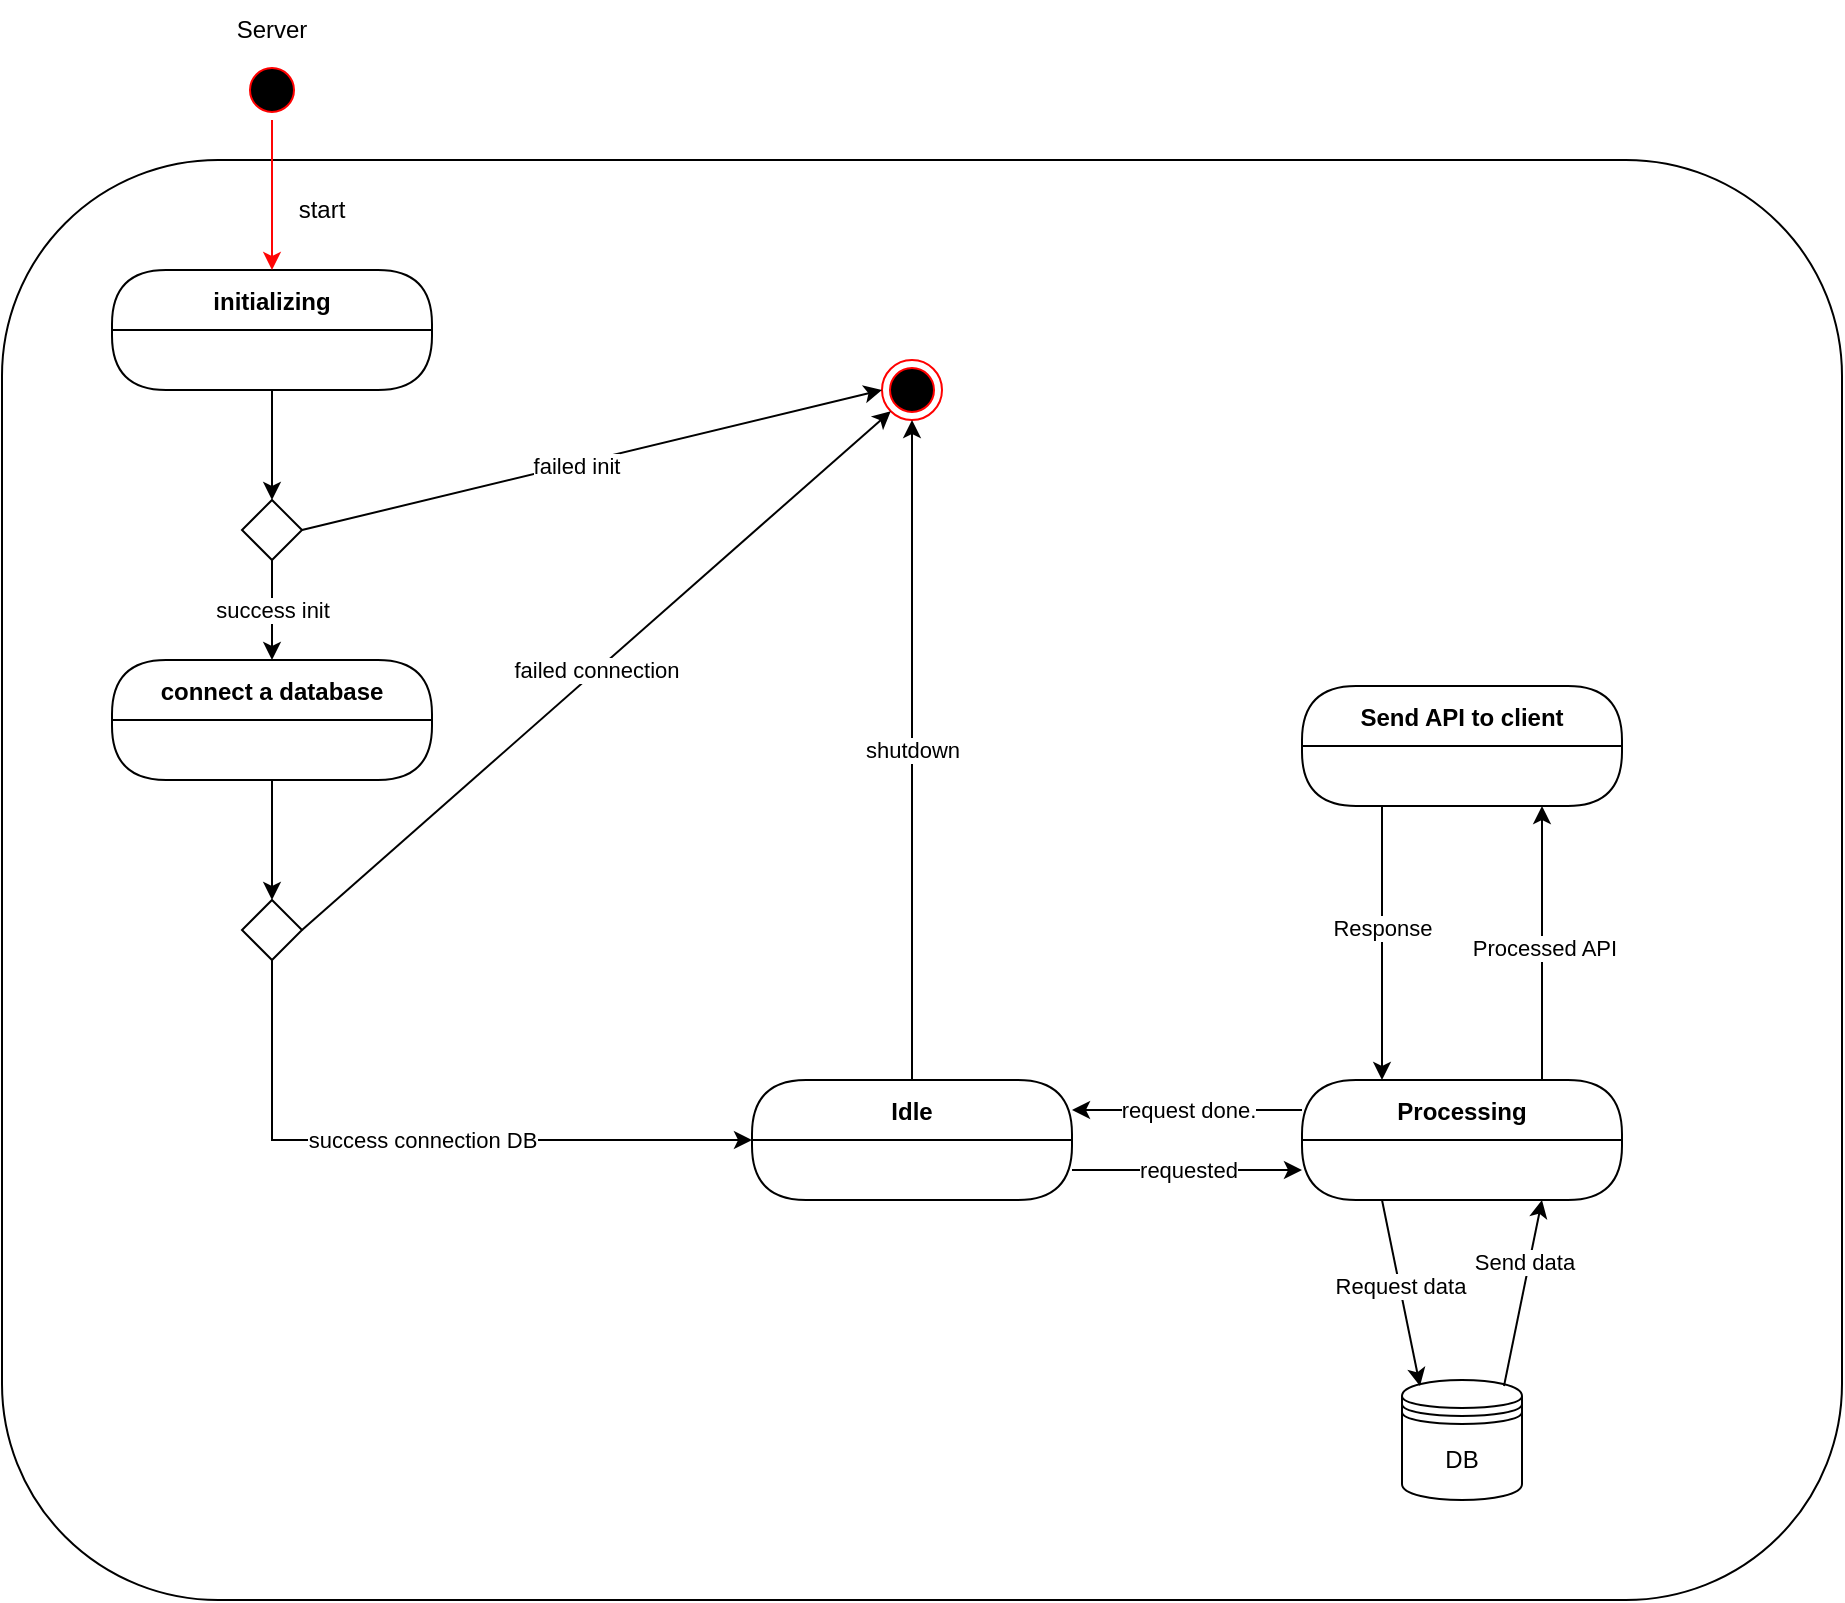 <mxfile version="24.8.3">
  <diagram name="Page-1" id="e7e014a7-5840-1c2e-5031-d8a46d1fe8dd">
    <mxGraphModel dx="463" dy="605" grid="1" gridSize="10" guides="1" tooltips="1" connect="1" arrows="1" fold="1" page="1" pageScale="1" pageWidth="1169" pageHeight="826" background="none" math="0" shadow="0">
      <root>
        <mxCell id="0" />
        <mxCell id="1" parent="0" />
        <mxCell id="ILF2Rl3uya5SENsH_AGz-44" value="" style="rounded=1;whiteSpace=wrap;html=1;" vertex="1" parent="1">
          <mxGeometry x="70" y="120" width="920" height="720" as="geometry" />
        </mxCell>
        <mxCell id="ILF2Rl3uya5SENsH_AGz-41" value="" style="ellipse;html=1;shape=startState;fillColor=#000000;strokeColor=#ff0000;" vertex="1" parent="1">
          <mxGeometry x="190" y="70" width="30" height="30" as="geometry" />
        </mxCell>
        <mxCell id="ILF2Rl3uya5SENsH_AGz-43" value="Server" style="text;strokeColor=none;align=center;fillColor=none;html=1;verticalAlign=middle;whiteSpace=wrap;rounded=0;" vertex="1" parent="1">
          <mxGeometry x="175" y="40" width="60" height="30" as="geometry" />
        </mxCell>
        <mxCell id="ILF2Rl3uya5SENsH_AGz-51" style="edgeStyle=orthogonalEdgeStyle;rounded=0;orthogonalLoop=1;jettySize=auto;html=1;exitX=0.5;exitY=1;exitDx=0;exitDy=0;entryX=0.5;entryY=0;entryDx=0;entryDy=0;" edge="1" parent="1" source="ILF2Rl3uya5SENsH_AGz-45" target="ILF2Rl3uya5SENsH_AGz-50">
          <mxGeometry relative="1" as="geometry" />
        </mxCell>
        <mxCell id="ILF2Rl3uya5SENsH_AGz-45" value="initializing" style="swimlane;fontStyle=1;align=center;verticalAlign=middle;childLayout=stackLayout;horizontal=1;startSize=30;horizontalStack=0;resizeParent=0;resizeLast=1;container=0;collapsible=0;rounded=1;arcSize=30;swimlaneFillColor=#FFFFFF;dropTarget=0;glass=0;" vertex="1" parent="1">
          <mxGeometry x="125" y="175" width="160" height="60" as="geometry" />
        </mxCell>
        <mxCell id="ILF2Rl3uya5SENsH_AGz-48" style="edgeStyle=orthogonalEdgeStyle;rounded=0;orthogonalLoop=1;jettySize=auto;html=1;exitX=0.5;exitY=1;exitDx=0;exitDy=0;strokeColor=#FF0505;" edge="1" parent="1" source="ILF2Rl3uya5SENsH_AGz-41" target="ILF2Rl3uya5SENsH_AGz-45">
          <mxGeometry relative="1" as="geometry" />
        </mxCell>
        <mxCell id="ILF2Rl3uya5SENsH_AGz-49" value="start" style="text;strokeColor=none;align=center;fillColor=none;html=1;verticalAlign=middle;whiteSpace=wrap;rounded=0;" vertex="1" parent="1">
          <mxGeometry x="200" y="130" width="60" height="30" as="geometry" />
        </mxCell>
        <mxCell id="ILF2Rl3uya5SENsH_AGz-54" value="success init" style="edgeStyle=orthogonalEdgeStyle;rounded=0;orthogonalLoop=1;jettySize=auto;html=1;exitX=0.5;exitY=1;exitDx=0;exitDy=0;" edge="1" parent="1" source="ILF2Rl3uya5SENsH_AGz-50" target="ILF2Rl3uya5SENsH_AGz-53">
          <mxGeometry relative="1" as="geometry">
            <Array as="points">
              <mxPoint x="205" y="340" />
              <mxPoint x="205" y="340" />
            </Array>
          </mxGeometry>
        </mxCell>
        <mxCell id="ILF2Rl3uya5SENsH_AGz-50" value="" style="rhombus;whiteSpace=wrap;html=1;" vertex="1" parent="1">
          <mxGeometry x="190" y="290" width="30" height="30" as="geometry" />
        </mxCell>
        <mxCell id="ILF2Rl3uya5SENsH_AGz-52" value="" style="ellipse;html=1;shape=endState;fillColor=#000000;strokeColor=#ff0000;" vertex="1" parent="1">
          <mxGeometry x="510" y="220" width="30" height="30" as="geometry" />
        </mxCell>
        <mxCell id="ILF2Rl3uya5SENsH_AGz-57" style="edgeStyle=orthogonalEdgeStyle;rounded=0;orthogonalLoop=1;jettySize=auto;html=1;exitX=0.5;exitY=1;exitDx=0;exitDy=0;entryX=0.5;entryY=0;entryDx=0;entryDy=0;" edge="1" parent="1" source="ILF2Rl3uya5SENsH_AGz-53" target="ILF2Rl3uya5SENsH_AGz-56">
          <mxGeometry relative="1" as="geometry" />
        </mxCell>
        <mxCell id="ILF2Rl3uya5SENsH_AGz-53" value="connect a database" style="swimlane;fontStyle=1;align=center;verticalAlign=middle;childLayout=stackLayout;horizontal=1;startSize=30;horizontalStack=0;resizeParent=0;resizeLast=1;container=0;collapsible=0;rounded=1;arcSize=30;swimlaneFillColor=#FFFFFF;dropTarget=0;glass=0;" vertex="1" parent="1">
          <mxGeometry x="125" y="370" width="160" height="60" as="geometry" />
        </mxCell>
        <mxCell id="ILF2Rl3uya5SENsH_AGz-63" value="success connection DB" style="edgeStyle=orthogonalEdgeStyle;rounded=0;orthogonalLoop=1;jettySize=auto;html=1;exitX=0.5;exitY=1;exitDx=0;exitDy=0;entryX=0;entryY=0.5;entryDx=0;entryDy=0;" edge="1" parent="1" source="ILF2Rl3uya5SENsH_AGz-56" target="ILF2Rl3uya5SENsH_AGz-62">
          <mxGeometry relative="1" as="geometry" />
        </mxCell>
        <mxCell id="ILF2Rl3uya5SENsH_AGz-56" value="" style="rhombus;whiteSpace=wrap;html=1;" vertex="1" parent="1">
          <mxGeometry x="190" y="490" width="30" height="30" as="geometry" />
        </mxCell>
        <mxCell id="ILF2Rl3uya5SENsH_AGz-59" value="" style="endArrow=classic;html=1;rounded=0;entryX=0;entryY=0.5;entryDx=0;entryDy=0;exitX=1;exitY=0.5;exitDx=0;exitDy=0;" edge="1" parent="1" source="ILF2Rl3uya5SENsH_AGz-50" target="ILF2Rl3uya5SENsH_AGz-52">
          <mxGeometry width="50" height="50" relative="1" as="geometry">
            <mxPoint x="320" y="420" as="sourcePoint" />
            <mxPoint x="370" y="370" as="targetPoint" />
          </mxGeometry>
        </mxCell>
        <mxCell id="ILF2Rl3uya5SENsH_AGz-61" value="failed init" style="edgeLabel;html=1;align=center;verticalAlign=middle;resizable=0;points=[];" vertex="1" connectable="0" parent="ILF2Rl3uya5SENsH_AGz-59">
          <mxGeometry x="-0.059" relative="1" as="geometry">
            <mxPoint y="1" as="offset" />
          </mxGeometry>
        </mxCell>
        <mxCell id="ILF2Rl3uya5SENsH_AGz-60" value="failed connection" style="endArrow=classic;html=1;rounded=0;exitX=1;exitY=0.5;exitDx=0;exitDy=0;entryX=0;entryY=1;entryDx=0;entryDy=0;" edge="1" parent="1" source="ILF2Rl3uya5SENsH_AGz-56" target="ILF2Rl3uya5SENsH_AGz-52">
          <mxGeometry width="50" height="50" relative="1" as="geometry">
            <mxPoint x="230" y="315" as="sourcePoint" />
            <mxPoint x="590" y="250" as="targetPoint" />
          </mxGeometry>
        </mxCell>
        <mxCell id="ILF2Rl3uya5SENsH_AGz-64" value="shutdown" style="edgeStyle=orthogonalEdgeStyle;rounded=0;orthogonalLoop=1;jettySize=auto;html=1;exitX=0.5;exitY=0;exitDx=0;exitDy=0;entryX=0.5;entryY=1;entryDx=0;entryDy=0;" edge="1" parent="1" source="ILF2Rl3uya5SENsH_AGz-62" target="ILF2Rl3uya5SENsH_AGz-52">
          <mxGeometry relative="1" as="geometry" />
        </mxCell>
        <mxCell id="ILF2Rl3uya5SENsH_AGz-66" value="requested" style="edgeStyle=orthogonalEdgeStyle;rounded=0;orthogonalLoop=1;jettySize=auto;html=1;exitX=1;exitY=0.75;exitDx=0;exitDy=0;entryX=0;entryY=0.75;entryDx=0;entryDy=0;" edge="1" parent="1" source="ILF2Rl3uya5SENsH_AGz-62" target="ILF2Rl3uya5SENsH_AGz-65">
          <mxGeometry relative="1" as="geometry" />
        </mxCell>
        <mxCell id="ILF2Rl3uya5SENsH_AGz-62" value="Idle" style="swimlane;fontStyle=1;align=center;verticalAlign=middle;childLayout=stackLayout;horizontal=1;startSize=30;horizontalStack=0;resizeParent=0;resizeLast=1;container=0;collapsible=0;rounded=1;arcSize=30;swimlaneFillColor=#FFFFFF;dropTarget=0;glass=0;" vertex="1" parent="1">
          <mxGeometry x="445" y="580" width="160" height="60" as="geometry" />
        </mxCell>
        <mxCell id="ILF2Rl3uya5SENsH_AGz-67" value="request done." style="edgeStyle=orthogonalEdgeStyle;rounded=0;orthogonalLoop=1;jettySize=auto;html=1;exitX=0;exitY=0.25;exitDx=0;exitDy=0;entryX=1;entryY=0.25;entryDx=0;entryDy=0;" edge="1" parent="1" source="ILF2Rl3uya5SENsH_AGz-65" target="ILF2Rl3uya5SENsH_AGz-62">
          <mxGeometry relative="1" as="geometry" />
        </mxCell>
        <mxCell id="ILF2Rl3uya5SENsH_AGz-71" style="edgeStyle=orthogonalEdgeStyle;rounded=0;orthogonalLoop=1;jettySize=auto;html=1;exitX=0.75;exitY=0;exitDx=0;exitDy=0;entryX=0.75;entryY=1;entryDx=0;entryDy=0;" edge="1" parent="1" source="ILF2Rl3uya5SENsH_AGz-65" target="ILF2Rl3uya5SENsH_AGz-68">
          <mxGeometry relative="1" as="geometry" />
        </mxCell>
        <mxCell id="ILF2Rl3uya5SENsH_AGz-78" value="Processed API" style="edgeLabel;html=1;align=center;verticalAlign=middle;resizable=0;points=[];" vertex="1" connectable="0" parent="ILF2Rl3uya5SENsH_AGz-71">
          <mxGeometry x="-0.027" y="-1" relative="1" as="geometry">
            <mxPoint as="offset" />
          </mxGeometry>
        </mxCell>
        <mxCell id="ILF2Rl3uya5SENsH_AGz-65" value="Processing" style="swimlane;fontStyle=1;align=center;verticalAlign=middle;childLayout=stackLayout;horizontal=1;startSize=30;horizontalStack=0;resizeParent=0;resizeLast=1;container=0;collapsible=0;rounded=1;arcSize=30;swimlaneFillColor=#FFFFFF;dropTarget=0;glass=0;" vertex="1" parent="1">
          <mxGeometry x="720" y="580" width="160" height="60" as="geometry" />
        </mxCell>
        <mxCell id="ILF2Rl3uya5SENsH_AGz-70" style="edgeStyle=orthogonalEdgeStyle;rounded=0;orthogonalLoop=1;jettySize=auto;html=1;exitX=0.25;exitY=1;exitDx=0;exitDy=0;entryX=0.25;entryY=0;entryDx=0;entryDy=0;" edge="1" parent="1" source="ILF2Rl3uya5SENsH_AGz-68" target="ILF2Rl3uya5SENsH_AGz-65">
          <mxGeometry relative="1" as="geometry" />
        </mxCell>
        <mxCell id="ILF2Rl3uya5SENsH_AGz-79" value="Response" style="edgeLabel;html=1;align=center;verticalAlign=middle;resizable=0;points=[];" vertex="1" connectable="0" parent="ILF2Rl3uya5SENsH_AGz-70">
          <mxGeometry x="-0.116" relative="1" as="geometry">
            <mxPoint as="offset" />
          </mxGeometry>
        </mxCell>
        <mxCell id="ILF2Rl3uya5SENsH_AGz-68" value="Send API to client" style="swimlane;fontStyle=1;align=center;verticalAlign=middle;childLayout=stackLayout;horizontal=1;startSize=30;horizontalStack=0;resizeParent=0;resizeLast=1;container=0;collapsible=0;rounded=1;arcSize=30;swimlaneFillColor=#FFFFFF;dropTarget=0;glass=0;" vertex="1" parent="1">
          <mxGeometry x="720" y="383" width="160" height="60" as="geometry" />
        </mxCell>
        <mxCell id="ILF2Rl3uya5SENsH_AGz-73" value="DB" style="shape=datastore;whiteSpace=wrap;html=1;" vertex="1" parent="1">
          <mxGeometry x="770" y="730" width="60" height="60" as="geometry" />
        </mxCell>
        <mxCell id="ILF2Rl3uya5SENsH_AGz-76" value="" style="endArrow=classic;html=1;rounded=0;entryX=0.15;entryY=0.05;entryDx=0;entryDy=0;entryPerimeter=0;exitX=0.25;exitY=1;exitDx=0;exitDy=0;spacingTop=30;" edge="1" parent="1" source="ILF2Rl3uya5SENsH_AGz-65" target="ILF2Rl3uya5SENsH_AGz-73">
          <mxGeometry width="50" height="50" relative="1" as="geometry">
            <mxPoint x="740" y="660" as="sourcePoint" />
            <mxPoint x="790" y="610" as="targetPoint" />
          </mxGeometry>
        </mxCell>
        <mxCell id="ILF2Rl3uya5SENsH_AGz-80" value="Request data" style="edgeLabel;html=1;align=center;verticalAlign=middle;resizable=0;points=[];" vertex="1" connectable="0" parent="ILF2Rl3uya5SENsH_AGz-76">
          <mxGeometry x="-0.084" relative="1" as="geometry">
            <mxPoint as="offset" />
          </mxGeometry>
        </mxCell>
        <mxCell id="ILF2Rl3uya5SENsH_AGz-77" value="Send data" style="endArrow=classic;html=1;rounded=0;entryX=0.75;entryY=1;entryDx=0;entryDy=0;exitX=0.85;exitY=0.05;exitDx=0;exitDy=0;exitPerimeter=0;spacingTop=-30;" edge="1" parent="1" source="ILF2Rl3uya5SENsH_AGz-73" target="ILF2Rl3uya5SENsH_AGz-65">
          <mxGeometry x="0.003" width="50" height="50" relative="1" as="geometry">
            <mxPoint x="770" y="650" as="sourcePoint" />
            <mxPoint x="789" y="743" as="targetPoint" />
            <mxPoint as="offset" />
          </mxGeometry>
        </mxCell>
      </root>
    </mxGraphModel>
  </diagram>
</mxfile>
